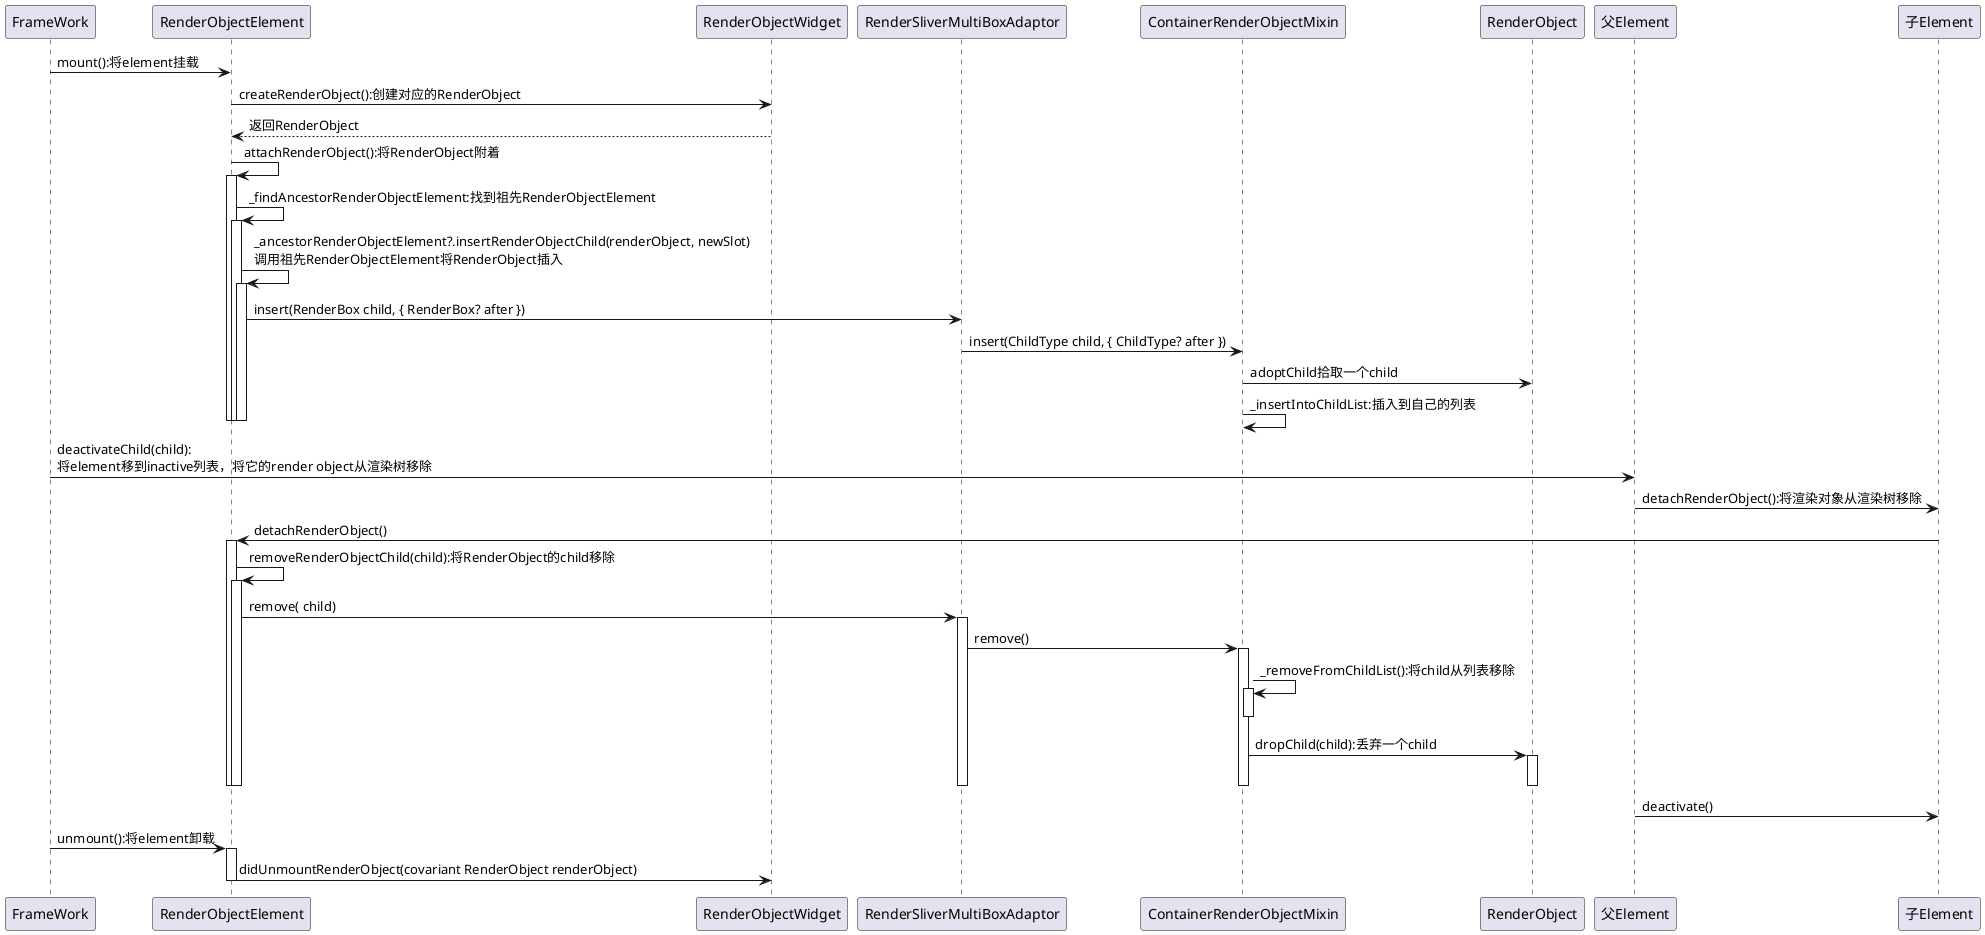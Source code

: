 @startuml
'https://plantuml.com/sequence-diagram


FrameWork -> RenderObjectElement:mount():将element挂载
RenderObjectElement -> RenderObjectWidget:createRenderObject():创建对应的RenderObject
RenderObjectWidget --> RenderObjectElement:返回RenderObject
RenderObjectElement -> RenderObjectElement:attachRenderObject():将RenderObject附着
activate RenderObjectElement
RenderObjectElement -> RenderObjectElement:_findAncestorRenderObjectElement:找到祖先RenderObjectElement
activate RenderObjectElement
RenderObjectElement -> RenderObjectElement:_ancestorRenderObjectElement?.insertRenderObjectChild(renderObject, newSlot)\n调用祖先RenderObjectElement将RenderObject插入
activate RenderObjectElement
RenderObjectElement -> RenderSliverMultiBoxAdaptor:insert(RenderBox child, { RenderBox? after })
RenderSliverMultiBoxAdaptor -> ContainerRenderObjectMixin:insert(ChildType child, { ChildType? after })
ContainerRenderObjectMixin -> RenderObject:adoptChild拾取一个child
ContainerRenderObjectMixin -> ContainerRenderObjectMixin :_insertIntoChildList:插入到自己的列表
deactivate RenderObjectElement
deactivate RenderObjectElement
deactivate RenderObjectElement


FrameWork -> 父Element:deactivateChild(child):\n将element移到inactive列表，将它的render object从渲染树移除
父Element -> 子Element:detachRenderObject():将渲染对象从渲染树移除
子Element -> RenderObjectElement:detachRenderObject()
activate RenderObjectElement
RenderObjectElement -> RenderObjectElement:removeRenderObjectChild(child):将RenderObject的child移除
activate RenderObjectElement
RenderObjectElement -> RenderSliverMultiBoxAdaptor:remove( child)
activate RenderSliverMultiBoxAdaptor
RenderSliverMultiBoxAdaptor -> ContainerRenderObjectMixin:remove()
activate ContainerRenderObjectMixin
ContainerRenderObjectMixin -> ContainerRenderObjectMixin:_removeFromChildList():将child从列表移除
activate ContainerRenderObjectMixin
deactivate ContainerRenderObjectMixin
ContainerRenderObjectMixin -> RenderObject:dropChild(child):丢弃一个child
activate RenderObject
deactivate RenderObject
deactivate ContainerRenderObjectMixin
deactivate RenderSliverMultiBoxAdaptor
deactivate RenderObjectElement
deactivate RenderObjectElement
父Element -> 子Element:deactivate()


FrameWork -> RenderObjectElement:unmount():将element卸载
activate RenderObjectElement
RenderObjectElement -> RenderObjectWidget:didUnmountRenderObject(covariant RenderObject renderObject)
deactivate RenderObjectElement
@enduml